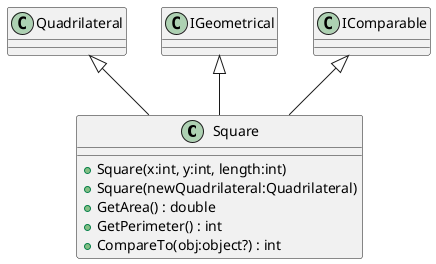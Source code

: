 @startuml
class Square {
    + Square(x:int, y:int, length:int)
    + Square(newQuadrilateral:Quadrilateral)
    + GetArea() : double
    + GetPerimeter() : int
    + CompareTo(obj:object?) : int
}
Quadrilateral <|-- Square
IGeometrical <|-- Square
IComparable <|-- Square
@enduml
